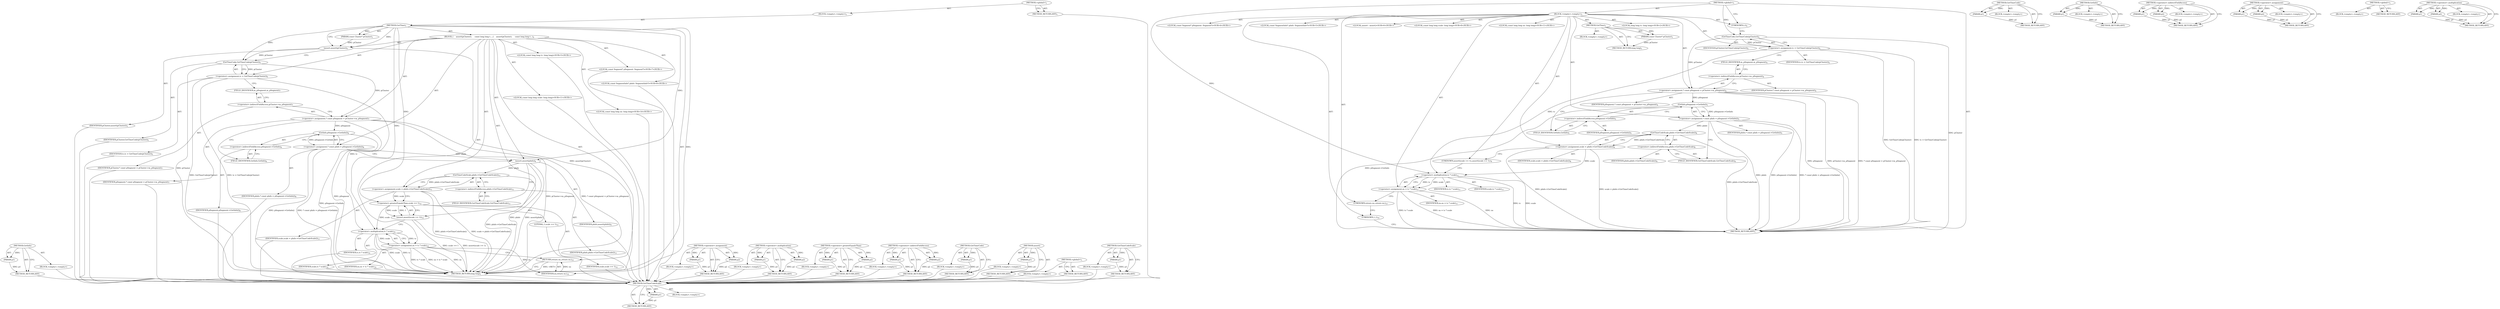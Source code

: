 digraph "&lt;operator&gt;.multiplication" {
vulnerable_95 [label=<(METHOD,GetInfo)>];
vulnerable_96 [label=<(PARAM,p1)>];
vulnerable_97 [label=<(BLOCK,&lt;empty&gt;,&lt;empty&gt;)>];
vulnerable_98 [label=<(METHOD_RETURN,ANY)>];
vulnerable_6 [label=<(METHOD,&lt;global&gt;)<SUB>1</SUB>>];
vulnerable_7 [label=<(BLOCK,&lt;empty&gt;,&lt;empty&gt;)<SUB>1</SUB>>];
vulnerable_8 [label=<(METHOD,GetTime)<SUB>1</SUB>>];
vulnerable_9 [label=<(PARAM,const Cluster* pCluster)<SUB>1</SUB>>];
vulnerable_10 [label=<(BLOCK,{
    assert(pCluster);
 
    const long long t...,{
    assert(pCluster);
 
    const long long t...)<SUB>2</SUB>>];
vulnerable_11 [label=<(assert,assert(pCluster))<SUB>3</SUB>>];
vulnerable_12 [label=<(IDENTIFIER,pCluster,assert(pCluster))<SUB>3</SUB>>];
vulnerable_13 [label="<(LOCAL,const long long tc: long long)<SUB>5</SUB>>"];
vulnerable_14 [label=<(&lt;operator&gt;.assignment,tc = GetTimeCode(pCluster))<SUB>5</SUB>>];
vulnerable_15 [label=<(IDENTIFIER,tc,tc = GetTimeCode(pCluster))<SUB>5</SUB>>];
vulnerable_16 [label=<(GetTimeCode,GetTimeCode(pCluster))<SUB>5</SUB>>];
vulnerable_17 [label=<(IDENTIFIER,pCluster,GetTimeCode(pCluster))<SUB>5</SUB>>];
vulnerable_18 [label="<(LOCAL,const Segment* pSegment: Segment*)<SUB>7</SUB>>"];
vulnerable_19 [label=<(&lt;operator&gt;.assignment,* const pSegment = pCluster-&gt;m_pSegment)<SUB>7</SUB>>];
vulnerable_20 [label=<(IDENTIFIER,pSegment,* const pSegment = pCluster-&gt;m_pSegment)<SUB>7</SUB>>];
vulnerable_21 [label=<(&lt;operator&gt;.indirectFieldAccess,pCluster-&gt;m_pSegment)<SUB>7</SUB>>];
vulnerable_22 [label=<(IDENTIFIER,pCluster,* const pSegment = pCluster-&gt;m_pSegment)<SUB>7</SUB>>];
vulnerable_23 [label=<(FIELD_IDENTIFIER,m_pSegment,m_pSegment)<SUB>7</SUB>>];
vulnerable_24 [label="<(LOCAL,const SegmentInfo* pInfo: SegmentInfo*)<SUB>8</SUB>>"];
vulnerable_25 [label=<(&lt;operator&gt;.assignment,* const pInfo = pSegment-&gt;GetInfo())<SUB>8</SUB>>];
vulnerable_26 [label=<(IDENTIFIER,pInfo,* const pInfo = pSegment-&gt;GetInfo())<SUB>8</SUB>>];
vulnerable_27 [label=<(GetInfo,pSegment-&gt;GetInfo())<SUB>8</SUB>>];
vulnerable_28 [label=<(&lt;operator&gt;.indirectFieldAccess,pSegment-&gt;GetInfo)<SUB>8</SUB>>];
vulnerable_29 [label=<(IDENTIFIER,pSegment,pSegment-&gt;GetInfo())<SUB>8</SUB>>];
vulnerable_30 [label=<(FIELD_IDENTIFIER,GetInfo,GetInfo)<SUB>8</SUB>>];
vulnerable_31 [label=<(assert,assert(pInfo))<SUB>9</SUB>>];
vulnerable_32 [label=<(IDENTIFIER,pInfo,assert(pInfo))<SUB>9</SUB>>];
vulnerable_33 [label="<(LOCAL,const long long scale: long long)<SUB>11</SUB>>"];
vulnerable_34 [label=<(&lt;operator&gt;.assignment,scale = pInfo-&gt;GetTimeCodeScale())<SUB>11</SUB>>];
vulnerable_35 [label=<(IDENTIFIER,scale,scale = pInfo-&gt;GetTimeCodeScale())<SUB>11</SUB>>];
vulnerable_36 [label=<(GetTimeCodeScale,pInfo-&gt;GetTimeCodeScale())<SUB>11</SUB>>];
vulnerable_37 [label=<(&lt;operator&gt;.indirectFieldAccess,pInfo-&gt;GetTimeCodeScale)<SUB>11</SUB>>];
vulnerable_38 [label=<(IDENTIFIER,pInfo,pInfo-&gt;GetTimeCodeScale())<SUB>11</SUB>>];
vulnerable_39 [label=<(FIELD_IDENTIFIER,GetTimeCodeScale,GetTimeCodeScale)<SUB>11</SUB>>];
vulnerable_40 [label=<(assert,assert(scale &gt;= 1))<SUB>12</SUB>>];
vulnerable_41 [label=<(&lt;operator&gt;.greaterEqualsThan,scale &gt;= 1)<SUB>12</SUB>>];
vulnerable_42 [label=<(IDENTIFIER,scale,scale &gt;= 1)<SUB>12</SUB>>];
vulnerable_43 [label=<(LITERAL,1,scale &gt;= 1)<SUB>12</SUB>>];
vulnerable_44 [label="<(LOCAL,const long long ns: long long)<SUB>14</SUB>>"];
vulnerable_45 [label=<(&lt;operator&gt;.assignment,ns = tc * scale)<SUB>14</SUB>>];
vulnerable_46 [label=<(IDENTIFIER,ns,ns = tc * scale)<SUB>14</SUB>>];
vulnerable_47 [label=<(&lt;operator&gt;.multiplication,tc * scale)<SUB>14</SUB>>];
vulnerable_48 [label=<(IDENTIFIER,tc,tc * scale)<SUB>14</SUB>>];
vulnerable_49 [label=<(IDENTIFIER,scale,tc * scale)<SUB>14</SUB>>];
vulnerable_50 [label=<(RETURN,return ns;,return ns;)<SUB>15</SUB>>];
vulnerable_51 [label=<(IDENTIFIER,ns,return ns;)<SUB>15</SUB>>];
vulnerable_52 [label=<(METHOD_RETURN,long long)<SUB>1</SUB>>];
vulnerable_54 [label=<(METHOD_RETURN,ANY)<SUB>1</SUB>>];
vulnerable_81 [label=<(METHOD,&lt;operator&gt;.assignment)>];
vulnerable_82 [label=<(PARAM,p1)>];
vulnerable_83 [label=<(PARAM,p2)>];
vulnerable_84 [label=<(BLOCK,&lt;empty&gt;,&lt;empty&gt;)>];
vulnerable_85 [label=<(METHOD_RETURN,ANY)>];
vulnerable_108 [label=<(METHOD,&lt;operator&gt;.multiplication)>];
vulnerable_109 [label=<(PARAM,p1)>];
vulnerable_110 [label=<(PARAM,p2)>];
vulnerable_111 [label=<(BLOCK,&lt;empty&gt;,&lt;empty&gt;)>];
vulnerable_112 [label=<(METHOD_RETURN,ANY)>];
vulnerable_103 [label=<(METHOD,&lt;operator&gt;.greaterEqualsThan)>];
vulnerable_104 [label=<(PARAM,p1)>];
vulnerable_105 [label=<(PARAM,p2)>];
vulnerable_106 [label=<(BLOCK,&lt;empty&gt;,&lt;empty&gt;)>];
vulnerable_107 [label=<(METHOD_RETURN,ANY)>];
vulnerable_90 [label=<(METHOD,&lt;operator&gt;.indirectFieldAccess)>];
vulnerable_91 [label=<(PARAM,p1)>];
vulnerable_92 [label=<(PARAM,p2)>];
vulnerable_93 [label=<(BLOCK,&lt;empty&gt;,&lt;empty&gt;)>];
vulnerable_94 [label=<(METHOD_RETURN,ANY)>];
vulnerable_86 [label=<(METHOD,GetTimeCode)>];
vulnerable_87 [label=<(PARAM,p1)>];
vulnerable_88 [label=<(BLOCK,&lt;empty&gt;,&lt;empty&gt;)>];
vulnerable_89 [label=<(METHOD_RETURN,ANY)>];
vulnerable_77 [label=<(METHOD,assert)>];
vulnerable_78 [label=<(PARAM,p1)>];
vulnerable_79 [label=<(BLOCK,&lt;empty&gt;,&lt;empty&gt;)>];
vulnerable_80 [label=<(METHOD_RETURN,ANY)>];
vulnerable_71 [label=<(METHOD,&lt;global&gt;)<SUB>1</SUB>>];
vulnerable_72 [label=<(BLOCK,&lt;empty&gt;,&lt;empty&gt;)>];
vulnerable_73 [label=<(METHOD_RETURN,ANY)>];
vulnerable_99 [label=<(METHOD,GetTimeCodeScale)>];
vulnerable_100 [label=<(PARAM,p1)>];
vulnerable_101 [label=<(BLOCK,&lt;empty&gt;,&lt;empty&gt;)>];
vulnerable_102 [label=<(METHOD_RETURN,ANY)>];
fixed_88 [label=<(METHOD,GetTimeCodeScale)>];
fixed_89 [label=<(PARAM,p1)>];
fixed_90 [label=<(BLOCK,&lt;empty&gt;,&lt;empty&gt;)>];
fixed_91 [label=<(METHOD_RETURN,ANY)>];
fixed_6 [label=<(METHOD,&lt;global&gt;)<SUB>1</SUB>>];
fixed_7 [label=<(BLOCK,&lt;empty&gt;,&lt;empty&gt;)<SUB>1</SUB>>];
fixed_8 [label=<(METHOD,GetTime)<SUB>1</SUB>>];
fixed_9 [label=<(PARAM,const Cluster* pCluster)<SUB>1</SUB>>];
fixed_10 [label=<(BLOCK,&lt;empty&gt;,&lt;empty&gt;)>];
fixed_11 [label=<(METHOD_RETURN,long long)<SUB>1</SUB>>];
fixed_13 [label=<(UNKNOWN,t,t)<SUB>2</SUB>>];
fixed_14 [label="<(LOCAL,long long tc: long long)<SUB>2</SUB>>"];
fixed_15 [label=<(&lt;operator&gt;.assignment,tc = GetTimeCode(pCluster))<SUB>2</SUB>>];
fixed_16 [label=<(IDENTIFIER,tc,tc = GetTimeCode(pCluster))<SUB>2</SUB>>];
fixed_17 [label=<(GetTimeCode,GetTimeCode(pCluster))<SUB>2</SUB>>];
fixed_18 [label=<(IDENTIFIER,pCluster,GetTimeCode(pCluster))<SUB>2</SUB>>];
fixed_19 [label="<(LOCAL,const Segment* pSegment: Segment*)<SUB>4</SUB>>"];
fixed_20 [label=<(&lt;operator&gt;.assignment,* const pSegment = pCluster-&gt;m_pSegment)<SUB>4</SUB>>];
fixed_21 [label=<(IDENTIFIER,pSegment,* const pSegment = pCluster-&gt;m_pSegment)<SUB>4</SUB>>];
fixed_22 [label=<(&lt;operator&gt;.indirectFieldAccess,pCluster-&gt;m_pSegment)<SUB>4</SUB>>];
fixed_23 [label=<(IDENTIFIER,pCluster,* const pSegment = pCluster-&gt;m_pSegment)<SUB>4</SUB>>];
fixed_24 [label=<(FIELD_IDENTIFIER,m_pSegment,m_pSegment)<SUB>4</SUB>>];
fixed_25 [label="<(LOCAL,const SegmentInfo* pInfo: SegmentInfo*)<SUB>5</SUB>>"];
fixed_26 [label=<(&lt;operator&gt;.assignment,* const pInfo = pSegment-&gt;GetInfo())<SUB>5</SUB>>];
fixed_27 [label=<(IDENTIFIER,pInfo,* const pInfo = pSegment-&gt;GetInfo())<SUB>5</SUB>>];
fixed_28 [label=<(GetInfo,pSegment-&gt;GetInfo())<SUB>5</SUB>>];
fixed_29 [label=<(&lt;operator&gt;.indirectFieldAccess,pSegment-&gt;GetInfo)<SUB>5</SUB>>];
fixed_30 [label=<(IDENTIFIER,pSegment,pSegment-&gt;GetInfo())<SUB>5</SUB>>];
fixed_31 [label=<(FIELD_IDENTIFIER,GetInfo,GetInfo)<SUB>5</SUB>>];
fixed_32 [label="<(LOCAL,assert : assert)<SUB>6</SUB>>"];
fixed_33 [label="<(LOCAL,const long long scale: long long)<SUB>8</SUB>>"];
fixed_34 [label=<(&lt;operator&gt;.assignment,scale = pInfo-&gt;GetTimeCodeScale())<SUB>8</SUB>>];
fixed_35 [label=<(IDENTIFIER,scale,scale = pInfo-&gt;GetTimeCodeScale())<SUB>8</SUB>>];
fixed_36 [label=<(GetTimeCodeScale,pInfo-&gt;GetTimeCodeScale())<SUB>8</SUB>>];
fixed_37 [label=<(&lt;operator&gt;.indirectFieldAccess,pInfo-&gt;GetTimeCodeScale)<SUB>8</SUB>>];
fixed_38 [label=<(IDENTIFIER,pInfo,pInfo-&gt;GetTimeCodeScale())<SUB>8</SUB>>];
fixed_39 [label=<(FIELD_IDENTIFIER,GetTimeCodeScale,GetTimeCodeScale)<SUB>8</SUB>>];
fixed_40 [label=<(UNKNOWN,assert(scale &gt;= 1);,assert(scale &gt;= 1);)<SUB>9</SUB>>];
fixed_41 [label="<(LOCAL,const long long ns: long long)<SUB>11</SUB>>"];
fixed_42 [label=<(&lt;operator&gt;.assignment,ns = tc * scale)<SUB>11</SUB>>];
fixed_43 [label=<(IDENTIFIER,ns,ns = tc * scale)<SUB>11</SUB>>];
fixed_44 [label=<(&lt;operator&gt;.multiplication,tc * scale)<SUB>11</SUB>>];
fixed_45 [label=<(IDENTIFIER,tc,tc * scale)<SUB>11</SUB>>];
fixed_46 [label=<(IDENTIFIER,scale,tc * scale)<SUB>11</SUB>>];
fixed_47 [label=<(UNKNOWN,return ns;,return ns;)<SUB>13</SUB>>];
fixed_48 [label=<(UNKNOWN,},})<SUB>14</SUB>>];
fixed_49 [label=<(METHOD_RETURN,ANY)<SUB>1</SUB>>];
fixed_75 [label=<(METHOD,GetTimeCode)>];
fixed_76 [label=<(PARAM,p1)>];
fixed_77 [label=<(BLOCK,&lt;empty&gt;,&lt;empty&gt;)>];
fixed_78 [label=<(METHOD_RETURN,ANY)>];
fixed_84 [label=<(METHOD,GetInfo)>];
fixed_85 [label=<(PARAM,p1)>];
fixed_86 [label=<(BLOCK,&lt;empty&gt;,&lt;empty&gt;)>];
fixed_87 [label=<(METHOD_RETURN,ANY)>];
fixed_79 [label=<(METHOD,&lt;operator&gt;.indirectFieldAccess)>];
fixed_80 [label=<(PARAM,p1)>];
fixed_81 [label=<(PARAM,p2)>];
fixed_82 [label=<(BLOCK,&lt;empty&gt;,&lt;empty&gt;)>];
fixed_83 [label=<(METHOD_RETURN,ANY)>];
fixed_70 [label=<(METHOD,&lt;operator&gt;.assignment)>];
fixed_71 [label=<(PARAM,p1)>];
fixed_72 [label=<(PARAM,p2)>];
fixed_73 [label=<(BLOCK,&lt;empty&gt;,&lt;empty&gt;)>];
fixed_74 [label=<(METHOD_RETURN,ANY)>];
fixed_64 [label=<(METHOD,&lt;global&gt;)<SUB>1</SUB>>];
fixed_65 [label=<(BLOCK,&lt;empty&gt;,&lt;empty&gt;)>];
fixed_66 [label=<(METHOD_RETURN,ANY)>];
fixed_92 [label=<(METHOD,&lt;operator&gt;.multiplication)>];
fixed_93 [label=<(PARAM,p1)>];
fixed_94 [label=<(PARAM,p2)>];
fixed_95 [label=<(BLOCK,&lt;empty&gt;,&lt;empty&gt;)>];
fixed_96 [label=<(METHOD_RETURN,ANY)>];
vulnerable_95 -> vulnerable_96  [key=0, label="AST: "];
vulnerable_95 -> vulnerable_96  [key=1, label="DDG: "];
vulnerable_95 -> vulnerable_97  [key=0, label="AST: "];
vulnerable_95 -> vulnerable_98  [key=0, label="AST: "];
vulnerable_95 -> vulnerable_98  [key=1, label="CFG: "];
vulnerable_96 -> vulnerable_98  [key=0, label="DDG: p1"];
vulnerable_97 -> fixed_88  [key=0];
vulnerable_98 -> fixed_88  [key=0];
vulnerable_6 -> vulnerable_7  [key=0, label="AST: "];
vulnerable_6 -> vulnerable_54  [key=0, label="AST: "];
vulnerable_6 -> vulnerable_54  [key=1, label="CFG: "];
vulnerable_7 -> vulnerable_8  [key=0, label="AST: "];
vulnerable_8 -> vulnerable_9  [key=0, label="AST: "];
vulnerable_8 -> vulnerable_9  [key=1, label="DDG: "];
vulnerable_8 -> vulnerable_10  [key=0, label="AST: "];
vulnerable_8 -> vulnerable_52  [key=0, label="AST: "];
vulnerable_8 -> vulnerable_11  [key=0, label="CFG: "];
vulnerable_8 -> vulnerable_11  [key=1, label="DDG: "];
vulnerable_8 -> vulnerable_31  [key=0, label="DDG: "];
vulnerable_8 -> vulnerable_51  [key=0, label="DDG: "];
vulnerable_8 -> vulnerable_16  [key=0, label="DDG: "];
vulnerable_8 -> vulnerable_41  [key=0, label="DDG: "];
vulnerable_8 -> vulnerable_47  [key=0, label="DDG: "];
vulnerable_9 -> vulnerable_11  [key=0, label="DDG: pCluster"];
vulnerable_10 -> vulnerable_11  [key=0, label="AST: "];
vulnerable_10 -> vulnerable_13  [key=0, label="AST: "];
vulnerable_10 -> vulnerable_14  [key=0, label="AST: "];
vulnerable_10 -> vulnerable_18  [key=0, label="AST: "];
vulnerable_10 -> vulnerable_19  [key=0, label="AST: "];
vulnerable_10 -> vulnerable_24  [key=0, label="AST: "];
vulnerable_10 -> vulnerable_25  [key=0, label="AST: "];
vulnerable_10 -> vulnerable_31  [key=0, label="AST: "];
vulnerable_10 -> vulnerable_33  [key=0, label="AST: "];
vulnerable_10 -> vulnerable_34  [key=0, label="AST: "];
vulnerable_10 -> vulnerable_40  [key=0, label="AST: "];
vulnerable_10 -> vulnerable_44  [key=0, label="AST: "];
vulnerable_10 -> vulnerable_45  [key=0, label="AST: "];
vulnerable_10 -> vulnerable_50  [key=0, label="AST: "];
vulnerable_11 -> vulnerable_12  [key=0, label="AST: "];
vulnerable_11 -> vulnerable_16  [key=0, label="CFG: "];
vulnerable_11 -> vulnerable_16  [key=1, label="DDG: pCluster"];
vulnerable_11 -> vulnerable_52  [key=0, label="DDG: assert(pCluster)"];
vulnerable_12 -> fixed_88  [key=0];
vulnerable_13 -> fixed_88  [key=0];
vulnerable_14 -> vulnerable_15  [key=0, label="AST: "];
vulnerable_14 -> vulnerable_16  [key=0, label="AST: "];
vulnerable_14 -> vulnerable_23  [key=0, label="CFG: "];
vulnerable_14 -> vulnerable_52  [key=0, label="DDG: GetTimeCode(pCluster)"];
vulnerable_14 -> vulnerable_52  [key=1, label="DDG: tc = GetTimeCode(pCluster)"];
vulnerable_14 -> vulnerable_47  [key=0, label="DDG: tc"];
vulnerable_15 -> fixed_88  [key=0];
vulnerable_16 -> vulnerable_17  [key=0, label="AST: "];
vulnerable_16 -> vulnerable_14  [key=0, label="CFG: "];
vulnerable_16 -> vulnerable_14  [key=1, label="DDG: pCluster"];
vulnerable_16 -> vulnerable_52  [key=0, label="DDG: pCluster"];
vulnerable_16 -> vulnerable_19  [key=0, label="DDG: pCluster"];
vulnerable_17 -> fixed_88  [key=0];
vulnerable_18 -> fixed_88  [key=0];
vulnerable_19 -> vulnerable_20  [key=0, label="AST: "];
vulnerable_19 -> vulnerable_21  [key=0, label="AST: "];
vulnerable_19 -> vulnerable_30  [key=0, label="CFG: "];
vulnerable_19 -> vulnerable_52  [key=0, label="DDG: pSegment"];
vulnerable_19 -> vulnerable_52  [key=1, label="DDG: pCluster-&gt;m_pSegment"];
vulnerable_19 -> vulnerable_52  [key=2, label="DDG: * const pSegment = pCluster-&gt;m_pSegment"];
vulnerable_19 -> vulnerable_27  [key=0, label="DDG: pSegment"];
vulnerable_20 -> fixed_88  [key=0];
vulnerable_21 -> vulnerable_22  [key=0, label="AST: "];
vulnerable_21 -> vulnerable_23  [key=0, label="AST: "];
vulnerable_21 -> vulnerable_19  [key=0, label="CFG: "];
vulnerable_22 -> fixed_88  [key=0];
vulnerable_23 -> vulnerable_21  [key=0, label="CFG: "];
vulnerable_24 -> fixed_88  [key=0];
vulnerable_25 -> vulnerable_26  [key=0, label="AST: "];
vulnerable_25 -> vulnerable_27  [key=0, label="AST: "];
vulnerable_25 -> vulnerable_31  [key=0, label="CFG: "];
vulnerable_25 -> vulnerable_31  [key=1, label="DDG: pInfo"];
vulnerable_25 -> vulnerable_52  [key=0, label="DDG: pSegment-&gt;GetInfo()"];
vulnerable_25 -> vulnerable_52  [key=1, label="DDG: * const pInfo = pSegment-&gt;GetInfo()"];
vulnerable_26 -> fixed_88  [key=0];
vulnerable_27 -> vulnerable_28  [key=0, label="AST: "];
vulnerable_27 -> vulnerable_25  [key=0, label="CFG: "];
vulnerable_27 -> vulnerable_25  [key=1, label="DDG: pSegment-&gt;GetInfo"];
vulnerable_27 -> vulnerable_52  [key=0, label="DDG: pSegment-&gt;GetInfo"];
vulnerable_28 -> vulnerable_29  [key=0, label="AST: "];
vulnerable_28 -> vulnerable_30  [key=0, label="AST: "];
vulnerable_28 -> vulnerable_27  [key=0, label="CFG: "];
vulnerable_29 -> fixed_88  [key=0];
vulnerable_30 -> vulnerable_28  [key=0, label="CFG: "];
vulnerable_31 -> vulnerable_32  [key=0, label="AST: "];
vulnerable_31 -> vulnerable_39  [key=0, label="CFG: "];
vulnerable_31 -> vulnerable_52  [key=0, label="DDG: pInfo"];
vulnerable_31 -> vulnerable_52  [key=1, label="DDG: assert(pInfo)"];
vulnerable_31 -> vulnerable_36  [key=0, label="DDG: pInfo"];
vulnerable_32 -> fixed_88  [key=0];
vulnerable_33 -> fixed_88  [key=0];
vulnerable_34 -> vulnerable_35  [key=0, label="AST: "];
vulnerable_34 -> vulnerable_36  [key=0, label="AST: "];
vulnerable_34 -> vulnerable_41  [key=0, label="CFG: "];
vulnerable_34 -> vulnerable_41  [key=1, label="DDG: scale"];
vulnerable_34 -> vulnerable_52  [key=0, label="DDG: pInfo-&gt;GetTimeCodeScale()"];
vulnerable_34 -> vulnerable_52  [key=1, label="DDG: scale = pInfo-&gt;GetTimeCodeScale()"];
vulnerable_35 -> fixed_88  [key=0];
vulnerable_36 -> vulnerable_37  [key=0, label="AST: "];
vulnerable_36 -> vulnerable_34  [key=0, label="CFG: "];
vulnerable_36 -> vulnerable_34  [key=1, label="DDG: pInfo-&gt;GetTimeCodeScale"];
vulnerable_36 -> vulnerable_52  [key=0, label="DDG: pInfo-&gt;GetTimeCodeScale"];
vulnerable_37 -> vulnerable_38  [key=0, label="AST: "];
vulnerable_37 -> vulnerable_39  [key=0, label="AST: "];
vulnerable_37 -> vulnerable_36  [key=0, label="CFG: "];
vulnerable_38 -> fixed_88  [key=0];
vulnerable_39 -> vulnerable_37  [key=0, label="CFG: "];
vulnerable_40 -> vulnerable_41  [key=0, label="AST: "];
vulnerable_40 -> vulnerable_47  [key=0, label="CFG: "];
vulnerable_40 -> vulnerable_52  [key=0, label="DDG: scale &gt;= 1"];
vulnerable_40 -> vulnerable_52  [key=1, label="DDG: assert(scale &gt;= 1)"];
vulnerable_41 -> vulnerable_42  [key=0, label="AST: "];
vulnerable_41 -> vulnerable_43  [key=0, label="AST: "];
vulnerable_41 -> vulnerable_40  [key=0, label="CFG: "];
vulnerable_41 -> vulnerable_40  [key=1, label="DDG: scale"];
vulnerable_41 -> vulnerable_40  [key=2, label="DDG: 1"];
vulnerable_41 -> vulnerable_47  [key=0, label="DDG: scale"];
vulnerable_42 -> fixed_88  [key=0];
vulnerable_43 -> fixed_88  [key=0];
vulnerable_44 -> fixed_88  [key=0];
vulnerable_45 -> vulnerable_46  [key=0, label="AST: "];
vulnerable_45 -> vulnerable_47  [key=0, label="AST: "];
vulnerable_45 -> vulnerable_50  [key=0, label="CFG: "];
vulnerable_45 -> vulnerable_52  [key=0, label="DDG: ns"];
vulnerable_45 -> vulnerable_52  [key=1, label="DDG: tc * scale"];
vulnerable_45 -> vulnerable_52  [key=2, label="DDG: ns = tc * scale"];
vulnerable_45 -> vulnerable_51  [key=0, label="DDG: ns"];
vulnerable_46 -> fixed_88  [key=0];
vulnerable_47 -> vulnerable_48  [key=0, label="AST: "];
vulnerable_47 -> vulnerable_49  [key=0, label="AST: "];
vulnerable_47 -> vulnerable_45  [key=0, label="CFG: "];
vulnerable_47 -> vulnerable_45  [key=1, label="DDG: tc"];
vulnerable_47 -> vulnerable_45  [key=2, label="DDG: scale"];
vulnerable_47 -> vulnerable_52  [key=0, label="DDG: tc"];
vulnerable_47 -> vulnerable_52  [key=1, label="DDG: scale"];
vulnerable_48 -> fixed_88  [key=0];
vulnerable_49 -> fixed_88  [key=0];
vulnerable_50 -> vulnerable_51  [key=0, label="AST: "];
vulnerable_50 -> vulnerable_52  [key=0, label="CFG: "];
vulnerable_50 -> vulnerable_52  [key=1, label="DDG: &lt;RET&gt;"];
vulnerable_51 -> vulnerable_50  [key=0, label="DDG: ns"];
vulnerable_52 -> fixed_88  [key=0];
vulnerable_54 -> fixed_88  [key=0];
vulnerable_81 -> vulnerable_82  [key=0, label="AST: "];
vulnerable_81 -> vulnerable_82  [key=1, label="DDG: "];
vulnerable_81 -> vulnerable_84  [key=0, label="AST: "];
vulnerable_81 -> vulnerable_83  [key=0, label="AST: "];
vulnerable_81 -> vulnerable_83  [key=1, label="DDG: "];
vulnerable_81 -> vulnerable_85  [key=0, label="AST: "];
vulnerable_81 -> vulnerable_85  [key=1, label="CFG: "];
vulnerable_82 -> vulnerable_85  [key=0, label="DDG: p1"];
vulnerable_83 -> vulnerable_85  [key=0, label="DDG: p2"];
vulnerable_84 -> fixed_88  [key=0];
vulnerable_85 -> fixed_88  [key=0];
vulnerable_108 -> vulnerable_109  [key=0, label="AST: "];
vulnerable_108 -> vulnerable_109  [key=1, label="DDG: "];
vulnerable_108 -> vulnerable_111  [key=0, label="AST: "];
vulnerable_108 -> vulnerable_110  [key=0, label="AST: "];
vulnerable_108 -> vulnerable_110  [key=1, label="DDG: "];
vulnerable_108 -> vulnerable_112  [key=0, label="AST: "];
vulnerable_108 -> vulnerable_112  [key=1, label="CFG: "];
vulnerable_109 -> vulnerable_112  [key=0, label="DDG: p1"];
vulnerable_110 -> vulnerable_112  [key=0, label="DDG: p2"];
vulnerable_111 -> fixed_88  [key=0];
vulnerable_112 -> fixed_88  [key=0];
vulnerable_103 -> vulnerable_104  [key=0, label="AST: "];
vulnerable_103 -> vulnerable_104  [key=1, label="DDG: "];
vulnerable_103 -> vulnerable_106  [key=0, label="AST: "];
vulnerable_103 -> vulnerable_105  [key=0, label="AST: "];
vulnerable_103 -> vulnerable_105  [key=1, label="DDG: "];
vulnerable_103 -> vulnerable_107  [key=0, label="AST: "];
vulnerable_103 -> vulnerable_107  [key=1, label="CFG: "];
vulnerable_104 -> vulnerable_107  [key=0, label="DDG: p1"];
vulnerable_105 -> vulnerable_107  [key=0, label="DDG: p2"];
vulnerable_106 -> fixed_88  [key=0];
vulnerable_107 -> fixed_88  [key=0];
vulnerable_90 -> vulnerable_91  [key=0, label="AST: "];
vulnerable_90 -> vulnerable_91  [key=1, label="DDG: "];
vulnerable_90 -> vulnerable_93  [key=0, label="AST: "];
vulnerable_90 -> vulnerable_92  [key=0, label="AST: "];
vulnerable_90 -> vulnerable_92  [key=1, label="DDG: "];
vulnerable_90 -> vulnerable_94  [key=0, label="AST: "];
vulnerable_90 -> vulnerable_94  [key=1, label="CFG: "];
vulnerable_91 -> vulnerable_94  [key=0, label="DDG: p1"];
vulnerable_92 -> vulnerable_94  [key=0, label="DDG: p2"];
vulnerable_93 -> fixed_88  [key=0];
vulnerable_94 -> fixed_88  [key=0];
vulnerable_86 -> vulnerable_87  [key=0, label="AST: "];
vulnerable_86 -> vulnerable_87  [key=1, label="DDG: "];
vulnerable_86 -> vulnerable_88  [key=0, label="AST: "];
vulnerable_86 -> vulnerable_89  [key=0, label="AST: "];
vulnerable_86 -> vulnerable_89  [key=1, label="CFG: "];
vulnerable_87 -> vulnerable_89  [key=0, label="DDG: p1"];
vulnerable_88 -> fixed_88  [key=0];
vulnerable_89 -> fixed_88  [key=0];
vulnerable_77 -> vulnerable_78  [key=0, label="AST: "];
vulnerable_77 -> vulnerable_78  [key=1, label="DDG: "];
vulnerable_77 -> vulnerable_79  [key=0, label="AST: "];
vulnerable_77 -> vulnerable_80  [key=0, label="AST: "];
vulnerable_77 -> vulnerable_80  [key=1, label="CFG: "];
vulnerable_78 -> vulnerable_80  [key=0, label="DDG: p1"];
vulnerable_79 -> fixed_88  [key=0];
vulnerable_80 -> fixed_88  [key=0];
vulnerable_71 -> vulnerable_72  [key=0, label="AST: "];
vulnerable_71 -> vulnerable_73  [key=0, label="AST: "];
vulnerable_71 -> vulnerable_73  [key=1, label="CFG: "];
vulnerable_72 -> fixed_88  [key=0];
vulnerable_73 -> fixed_88  [key=0];
vulnerable_99 -> vulnerable_100  [key=0, label="AST: "];
vulnerable_99 -> vulnerable_100  [key=1, label="DDG: "];
vulnerable_99 -> vulnerable_101  [key=0, label="AST: "];
vulnerable_99 -> vulnerable_102  [key=0, label="AST: "];
vulnerable_99 -> vulnerable_102  [key=1, label="CFG: "];
vulnerable_100 -> vulnerable_102  [key=0, label="DDG: p1"];
vulnerable_101 -> fixed_88  [key=0];
vulnerable_102 -> fixed_88  [key=0];
fixed_88 -> fixed_89  [key=0, label="AST: "];
fixed_88 -> fixed_89  [key=1, label="DDG: "];
fixed_88 -> fixed_90  [key=0, label="AST: "];
fixed_88 -> fixed_91  [key=0, label="AST: "];
fixed_88 -> fixed_91  [key=1, label="CFG: "];
fixed_89 -> fixed_91  [key=0, label="DDG: p1"];
fixed_6 -> fixed_7  [key=0, label="AST: "];
fixed_6 -> fixed_49  [key=0, label="AST: "];
fixed_6 -> fixed_13  [key=0, label="CFG: "];
fixed_6 -> fixed_17  [key=0, label="DDG: "];
fixed_6 -> fixed_44  [key=0, label="DDG: "];
fixed_7 -> fixed_8  [key=0, label="AST: "];
fixed_7 -> fixed_13  [key=0, label="AST: "];
fixed_7 -> fixed_14  [key=0, label="AST: "];
fixed_7 -> fixed_15  [key=0, label="AST: "];
fixed_7 -> fixed_19  [key=0, label="AST: "];
fixed_7 -> fixed_20  [key=0, label="AST: "];
fixed_7 -> fixed_25  [key=0, label="AST: "];
fixed_7 -> fixed_26  [key=0, label="AST: "];
fixed_7 -> fixed_32  [key=0, label="AST: "];
fixed_7 -> fixed_33  [key=0, label="AST: "];
fixed_7 -> fixed_34  [key=0, label="AST: "];
fixed_7 -> fixed_40  [key=0, label="AST: "];
fixed_7 -> fixed_41  [key=0, label="AST: "];
fixed_7 -> fixed_42  [key=0, label="AST: "];
fixed_7 -> fixed_47  [key=0, label="AST: "];
fixed_7 -> fixed_48  [key=0, label="AST: "];
fixed_8 -> fixed_9  [key=0, label="AST: "];
fixed_8 -> fixed_9  [key=1, label="DDG: "];
fixed_8 -> fixed_10  [key=0, label="AST: "];
fixed_8 -> fixed_11  [key=0, label="AST: "];
fixed_8 -> fixed_11  [key=1, label="CFG: "];
fixed_9 -> fixed_11  [key=0, label="DDG: pCluster"];
fixed_13 -> fixed_17  [key=0, label="CFG: "];
fixed_15 -> fixed_16  [key=0, label="AST: "];
fixed_15 -> fixed_17  [key=0, label="AST: "];
fixed_15 -> fixed_24  [key=0, label="CFG: "];
fixed_15 -> fixed_49  [key=0, label="DDG: GetTimeCode(pCluster)"];
fixed_15 -> fixed_49  [key=1, label="DDG: tc = GetTimeCode(pCluster)"];
fixed_15 -> fixed_44  [key=0, label="DDG: tc"];
fixed_17 -> fixed_18  [key=0, label="AST: "];
fixed_17 -> fixed_15  [key=0, label="CFG: "];
fixed_17 -> fixed_15  [key=1, label="DDG: pCluster"];
fixed_17 -> fixed_49  [key=0, label="DDG: pCluster"];
fixed_17 -> fixed_20  [key=0, label="DDG: pCluster"];
fixed_20 -> fixed_21  [key=0, label="AST: "];
fixed_20 -> fixed_22  [key=0, label="AST: "];
fixed_20 -> fixed_31  [key=0, label="CFG: "];
fixed_20 -> fixed_49  [key=0, label="DDG: pSegment"];
fixed_20 -> fixed_49  [key=1, label="DDG: pCluster-&gt;m_pSegment"];
fixed_20 -> fixed_49  [key=2, label="DDG: * const pSegment = pCluster-&gt;m_pSegment"];
fixed_20 -> fixed_28  [key=0, label="DDG: pSegment"];
fixed_22 -> fixed_23  [key=0, label="AST: "];
fixed_22 -> fixed_24  [key=0, label="AST: "];
fixed_22 -> fixed_20  [key=0, label="CFG: "];
fixed_24 -> fixed_22  [key=0, label="CFG: "];
fixed_26 -> fixed_27  [key=0, label="AST: "];
fixed_26 -> fixed_28  [key=0, label="AST: "];
fixed_26 -> fixed_39  [key=0, label="CFG: "];
fixed_26 -> fixed_49  [key=0, label="DDG: pInfo"];
fixed_26 -> fixed_49  [key=1, label="DDG: pSegment-&gt;GetInfo()"];
fixed_26 -> fixed_49  [key=2, label="DDG: * const pInfo = pSegment-&gt;GetInfo()"];
fixed_26 -> fixed_36  [key=0, label="DDG: pInfo"];
fixed_28 -> fixed_29  [key=0, label="AST: "];
fixed_28 -> fixed_26  [key=0, label="CFG: "];
fixed_28 -> fixed_26  [key=1, label="DDG: pSegment-&gt;GetInfo"];
fixed_28 -> fixed_49  [key=0, label="DDG: pSegment-&gt;GetInfo"];
fixed_29 -> fixed_30  [key=0, label="AST: "];
fixed_29 -> fixed_31  [key=0, label="AST: "];
fixed_29 -> fixed_28  [key=0, label="CFG: "];
fixed_31 -> fixed_29  [key=0, label="CFG: "];
fixed_34 -> fixed_35  [key=0, label="AST: "];
fixed_34 -> fixed_36  [key=0, label="AST: "];
fixed_34 -> fixed_40  [key=0, label="CFG: "];
fixed_34 -> fixed_49  [key=0, label="DDG: pInfo-&gt;GetTimeCodeScale()"];
fixed_34 -> fixed_49  [key=1, label="DDG: scale = pInfo-&gt;GetTimeCodeScale()"];
fixed_34 -> fixed_44  [key=0, label="DDG: scale"];
fixed_36 -> fixed_37  [key=0, label="AST: "];
fixed_36 -> fixed_34  [key=0, label="CFG: "];
fixed_36 -> fixed_34  [key=1, label="DDG: pInfo-&gt;GetTimeCodeScale"];
fixed_36 -> fixed_49  [key=0, label="DDG: pInfo-&gt;GetTimeCodeScale"];
fixed_37 -> fixed_38  [key=0, label="AST: "];
fixed_37 -> fixed_39  [key=0, label="AST: "];
fixed_37 -> fixed_36  [key=0, label="CFG: "];
fixed_39 -> fixed_37  [key=0, label="CFG: "];
fixed_40 -> fixed_44  [key=0, label="CFG: "];
fixed_42 -> fixed_43  [key=0, label="AST: "];
fixed_42 -> fixed_44  [key=0, label="AST: "];
fixed_42 -> fixed_47  [key=0, label="CFG: "];
fixed_42 -> fixed_49  [key=0, label="DDG: ns"];
fixed_42 -> fixed_49  [key=1, label="DDG: tc * scale"];
fixed_42 -> fixed_49  [key=2, label="DDG: ns = tc * scale"];
fixed_44 -> fixed_45  [key=0, label="AST: "];
fixed_44 -> fixed_46  [key=0, label="AST: "];
fixed_44 -> fixed_42  [key=0, label="CFG: "];
fixed_44 -> fixed_42  [key=1, label="DDG: tc"];
fixed_44 -> fixed_42  [key=2, label="DDG: scale"];
fixed_44 -> fixed_49  [key=0, label="DDG: tc"];
fixed_44 -> fixed_49  [key=1, label="DDG: scale"];
fixed_47 -> fixed_48  [key=0, label="CFG: "];
fixed_48 -> fixed_49  [key=0, label="CFG: "];
fixed_75 -> fixed_76  [key=0, label="AST: "];
fixed_75 -> fixed_76  [key=1, label="DDG: "];
fixed_75 -> fixed_77  [key=0, label="AST: "];
fixed_75 -> fixed_78  [key=0, label="AST: "];
fixed_75 -> fixed_78  [key=1, label="CFG: "];
fixed_76 -> fixed_78  [key=0, label="DDG: p1"];
fixed_84 -> fixed_85  [key=0, label="AST: "];
fixed_84 -> fixed_85  [key=1, label="DDG: "];
fixed_84 -> fixed_86  [key=0, label="AST: "];
fixed_84 -> fixed_87  [key=0, label="AST: "];
fixed_84 -> fixed_87  [key=1, label="CFG: "];
fixed_85 -> fixed_87  [key=0, label="DDG: p1"];
fixed_79 -> fixed_80  [key=0, label="AST: "];
fixed_79 -> fixed_80  [key=1, label="DDG: "];
fixed_79 -> fixed_82  [key=0, label="AST: "];
fixed_79 -> fixed_81  [key=0, label="AST: "];
fixed_79 -> fixed_81  [key=1, label="DDG: "];
fixed_79 -> fixed_83  [key=0, label="AST: "];
fixed_79 -> fixed_83  [key=1, label="CFG: "];
fixed_80 -> fixed_83  [key=0, label="DDG: p1"];
fixed_81 -> fixed_83  [key=0, label="DDG: p2"];
fixed_70 -> fixed_71  [key=0, label="AST: "];
fixed_70 -> fixed_71  [key=1, label="DDG: "];
fixed_70 -> fixed_73  [key=0, label="AST: "];
fixed_70 -> fixed_72  [key=0, label="AST: "];
fixed_70 -> fixed_72  [key=1, label="DDG: "];
fixed_70 -> fixed_74  [key=0, label="AST: "];
fixed_70 -> fixed_74  [key=1, label="CFG: "];
fixed_71 -> fixed_74  [key=0, label="DDG: p1"];
fixed_72 -> fixed_74  [key=0, label="DDG: p2"];
fixed_64 -> fixed_65  [key=0, label="AST: "];
fixed_64 -> fixed_66  [key=0, label="AST: "];
fixed_64 -> fixed_66  [key=1, label="CFG: "];
fixed_92 -> fixed_93  [key=0, label="AST: "];
fixed_92 -> fixed_93  [key=1, label="DDG: "];
fixed_92 -> fixed_95  [key=0, label="AST: "];
fixed_92 -> fixed_94  [key=0, label="AST: "];
fixed_92 -> fixed_94  [key=1, label="DDG: "];
fixed_92 -> fixed_96  [key=0, label="AST: "];
fixed_92 -> fixed_96  [key=1, label="CFG: "];
fixed_93 -> fixed_96  [key=0, label="DDG: p1"];
fixed_94 -> fixed_96  [key=0, label="DDG: p2"];
}
